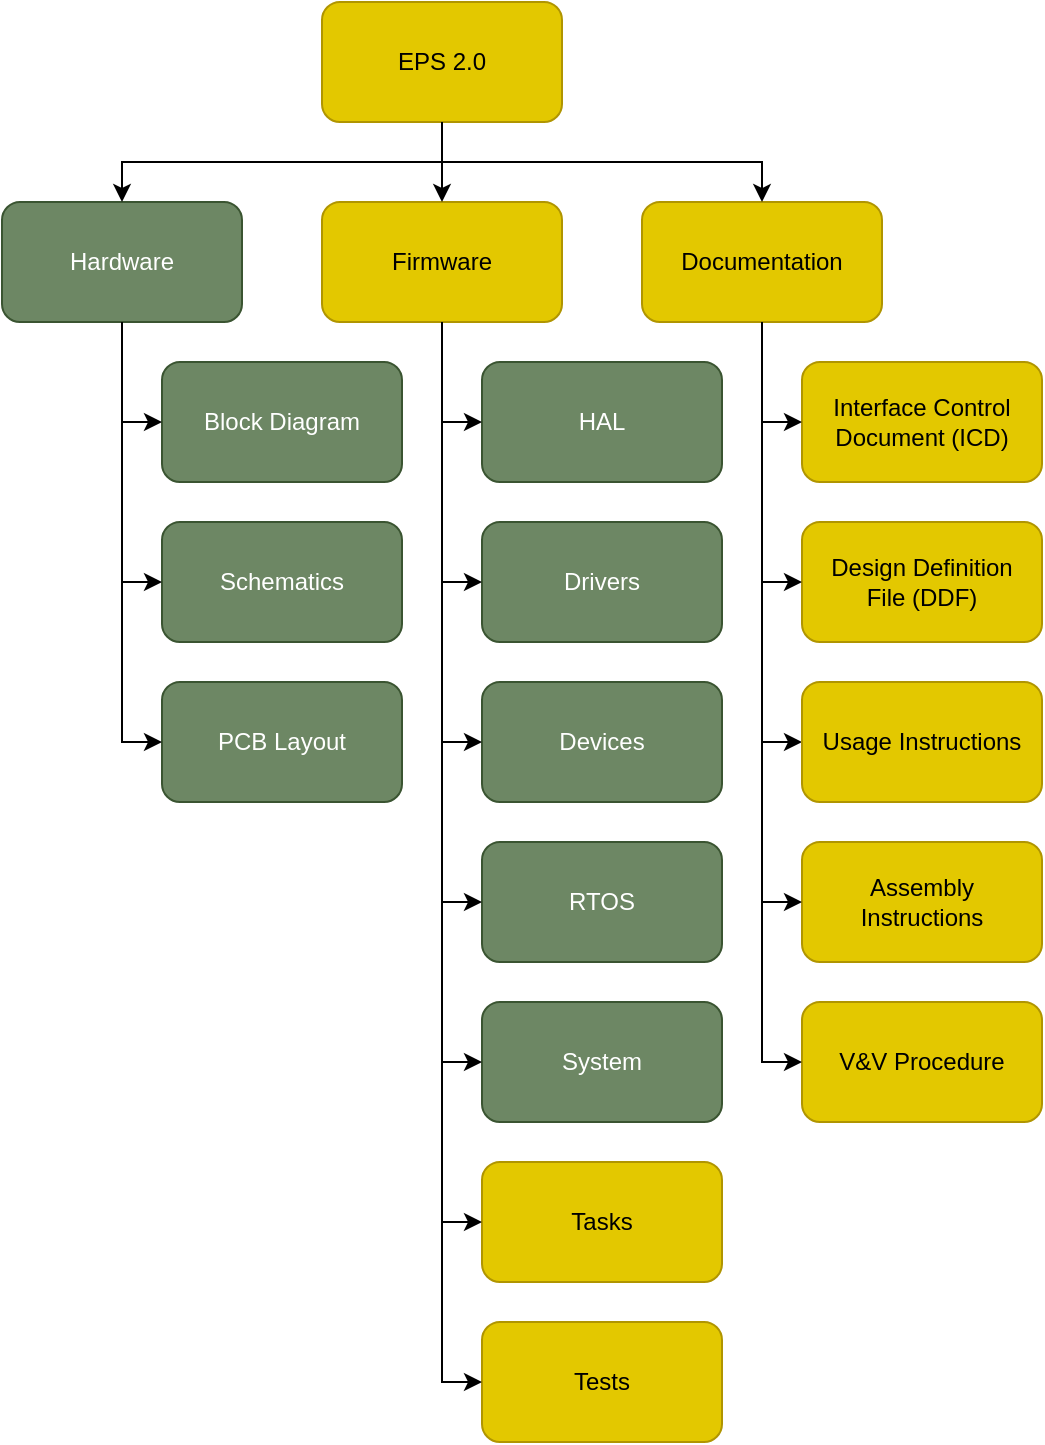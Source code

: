 <mxfile version="20.5.1" type="device"><diagram id="4dr5Hj_RP-3o1C2o8Qpe" name="Page-1"><mxGraphModel dx="1173" dy="672" grid="1" gridSize="10" guides="1" tooltips="1" connect="1" arrows="1" fold="1" page="1" pageScale="1" pageWidth="3300" pageHeight="2339" math="0" shadow="0"><root><mxCell id="0"/><mxCell id="1" parent="0"/><mxCell id="I_dsRKIhCdTK2f9Yp5_z-2" value="EPS 2.0" style="rounded=1;whiteSpace=wrap;html=1;fillColor=#e3c800;fontColor=#000000;strokeColor=#B09500;" parent="1" vertex="1"><mxGeometry x="280" y="300" width="120" height="60" as="geometry"/></mxCell><mxCell id="I_dsRKIhCdTK2f9Yp5_z-3" value="Hardware" style="rounded=1;whiteSpace=wrap;html=1;fillColor=#6d8764;fontColor=#ffffff;strokeColor=#3A5431;" parent="1" vertex="1"><mxGeometry x="120" y="400" width="120" height="60" as="geometry"/></mxCell><mxCell id="I_dsRKIhCdTK2f9Yp5_z-4" value="Firmware" style="rounded=1;whiteSpace=wrap;html=1;fillColor=#e3c800;fontColor=#000000;strokeColor=#B09500;" parent="1" vertex="1"><mxGeometry x="280" y="400" width="120" height="60" as="geometry"/></mxCell><mxCell id="I_dsRKIhCdTK2f9Yp5_z-5" value="Documentation" style="rounded=1;whiteSpace=wrap;html=1;fillColor=#e3c800;fontColor=#000000;strokeColor=#B09500;" parent="1" vertex="1"><mxGeometry x="440" y="400" width="120" height="60" as="geometry"/></mxCell><mxCell id="I_dsRKIhCdTK2f9Yp5_z-9" value="" style="endArrow=classic;html=1;rounded=0;exitX=0.5;exitY=1;exitDx=0;exitDy=0;entryX=0.5;entryY=0;entryDx=0;entryDy=0;" parent="1" source="I_dsRKIhCdTK2f9Yp5_z-2" target="I_dsRKIhCdTK2f9Yp5_z-4" edge="1"><mxGeometry width="50" height="50" relative="1" as="geometry"><mxPoint x="510" y="360" as="sourcePoint"/><mxPoint x="560" y="310" as="targetPoint"/></mxGeometry></mxCell><mxCell id="I_dsRKIhCdTK2f9Yp5_z-10" value="" style="endArrow=classic;html=1;rounded=0;entryX=0.5;entryY=0;entryDx=0;entryDy=0;exitX=0.5;exitY=1;exitDx=0;exitDy=0;" parent="1" source="I_dsRKIhCdTK2f9Yp5_z-2" target="I_dsRKIhCdTK2f9Yp5_z-3" edge="1"><mxGeometry width="50" height="50" relative="1" as="geometry"><mxPoint x="500" y="380" as="sourcePoint"/><mxPoint x="550" y="330" as="targetPoint"/><Array as="points"><mxPoint x="340" y="380"/><mxPoint x="180" y="380"/></Array></mxGeometry></mxCell><mxCell id="I_dsRKIhCdTK2f9Yp5_z-11" value="" style="endArrow=classic;html=1;rounded=0;exitX=0.5;exitY=1;exitDx=0;exitDy=0;entryX=0.5;entryY=0;entryDx=0;entryDy=0;" parent="1" source="I_dsRKIhCdTK2f9Yp5_z-2" target="I_dsRKIhCdTK2f9Yp5_z-5" edge="1"><mxGeometry width="50" height="50" relative="1" as="geometry"><mxPoint x="580" y="360" as="sourcePoint"/><mxPoint x="630" y="310" as="targetPoint"/><Array as="points"><mxPoint x="340" y="380"/><mxPoint x="500" y="380"/></Array></mxGeometry></mxCell><mxCell id="gBIr1H4oYNi3r7a7pDzt-1" value="Interface Control&lt;br&gt;Document (ICD)" style="rounded=1;whiteSpace=wrap;html=1;fillColor=#e3c800;fontColor=#000000;strokeColor=#B09500;" parent="1" vertex="1"><mxGeometry x="520" y="480" width="120" height="60" as="geometry"/></mxCell><mxCell id="gBIr1H4oYNi3r7a7pDzt-2" value="Design Definition&lt;br&gt;File (DDF)" style="rounded=1;whiteSpace=wrap;html=1;fillColor=#e3c800;fontColor=#000000;strokeColor=#B09500;" parent="1" vertex="1"><mxGeometry x="520" y="560" width="120" height="60" as="geometry"/></mxCell><mxCell id="gBIr1H4oYNi3r7a7pDzt-3" value="Block Diagram" style="rounded=1;whiteSpace=wrap;html=1;fillColor=#6d8764;fontColor=#ffffff;strokeColor=#3A5431;" parent="1" vertex="1"><mxGeometry x="200" y="480" width="120" height="60" as="geometry"/></mxCell><mxCell id="gBIr1H4oYNi3r7a7pDzt-4" value="Schematics" style="rounded=1;whiteSpace=wrap;html=1;fillColor=#6d8764;fontColor=#ffffff;strokeColor=#3A5431;" parent="1" vertex="1"><mxGeometry x="200" y="560" width="120" height="60" as="geometry"/></mxCell><mxCell id="gBIr1H4oYNi3r7a7pDzt-5" value="PCB Layout" style="rounded=1;whiteSpace=wrap;html=1;fillColor=#6d8764;fontColor=#ffffff;strokeColor=#3A5431;" parent="1" vertex="1"><mxGeometry x="200" y="640" width="120" height="60" as="geometry"/></mxCell><mxCell id="gBIr1H4oYNi3r7a7pDzt-6" value="" style="endArrow=classic;html=1;rounded=0;entryX=0;entryY=0.5;entryDx=0;entryDy=0;exitX=0.5;exitY=1;exitDx=0;exitDy=0;" parent="1" source="I_dsRKIhCdTK2f9Yp5_z-3" target="gBIr1H4oYNi3r7a7pDzt-3" edge="1"><mxGeometry width="50" height="50" relative="1" as="geometry"><mxPoint x="40" y="580" as="sourcePoint"/><mxPoint x="90" y="530" as="targetPoint"/><Array as="points"><mxPoint x="180" y="510"/></Array></mxGeometry></mxCell><mxCell id="gBIr1H4oYNi3r7a7pDzt-7" value="" style="endArrow=classic;html=1;rounded=0;entryX=0;entryY=0.5;entryDx=0;entryDy=0;exitX=0.5;exitY=1;exitDx=0;exitDy=0;" parent="1" source="I_dsRKIhCdTK2f9Yp5_z-3" target="gBIr1H4oYNi3r7a7pDzt-4" edge="1"><mxGeometry width="50" height="50" relative="1" as="geometry"><mxPoint x="70" y="610" as="sourcePoint"/><mxPoint x="120" y="560" as="targetPoint"/><Array as="points"><mxPoint x="180" y="590"/></Array></mxGeometry></mxCell><mxCell id="gBIr1H4oYNi3r7a7pDzt-8" value="" style="endArrow=classic;html=1;rounded=0;entryX=0;entryY=0.5;entryDx=0;entryDy=0;exitX=0.5;exitY=1;exitDx=0;exitDy=0;" parent="1" source="I_dsRKIhCdTK2f9Yp5_z-3" target="gBIr1H4oYNi3r7a7pDzt-5" edge="1"><mxGeometry width="50" height="50" relative="1" as="geometry"><mxPoint x="30" y="690" as="sourcePoint"/><mxPoint x="80" y="640" as="targetPoint"/><Array as="points"><mxPoint x="180" y="670"/></Array></mxGeometry></mxCell><mxCell id="gBIr1H4oYNi3r7a7pDzt-9" value="HAL" style="rounded=1;whiteSpace=wrap;html=1;fillColor=#6d8764;fontColor=#ffffff;strokeColor=#3A5431;" parent="1" vertex="1"><mxGeometry x="360" y="480" width="120" height="60" as="geometry"/></mxCell><mxCell id="gBIr1H4oYNi3r7a7pDzt-10" value="Drivers" style="rounded=1;whiteSpace=wrap;html=1;fillColor=#6D8764;fontColor=#FFFFFF;strokeColor=#3A5431;" parent="1" vertex="1"><mxGeometry x="360" y="560" width="120" height="60" as="geometry"/></mxCell><mxCell id="gBIr1H4oYNi3r7a7pDzt-11" value="Devices" style="rounded=1;whiteSpace=wrap;html=1;fillColor=#6D8764;fontColor=#FFFFFF;strokeColor=#3A5431;" parent="1" vertex="1"><mxGeometry x="360" y="640" width="120" height="60" as="geometry"/></mxCell><mxCell id="gBIr1H4oYNi3r7a7pDzt-12" value="RTOS" style="rounded=1;whiteSpace=wrap;html=1;fillColor=#6d8764;fontColor=#ffffff;strokeColor=#3A5431;" parent="1" vertex="1"><mxGeometry x="360" y="720" width="120" height="60" as="geometry"/></mxCell><mxCell id="gBIr1H4oYNi3r7a7pDzt-13" value="System" style="rounded=1;whiteSpace=wrap;html=1;fillColor=#6d8764;fontColor=#ffffff;strokeColor=#3A5431;" parent="1" vertex="1"><mxGeometry x="360" y="800" width="120" height="60" as="geometry"/></mxCell><mxCell id="gBIr1H4oYNi3r7a7pDzt-14" value="Tasks" style="rounded=1;whiteSpace=wrap;html=1;fillColor=#e3c800;fontColor=#000000;strokeColor=#B09500;" parent="1" vertex="1"><mxGeometry x="360" y="880" width="120" height="60" as="geometry"/></mxCell><mxCell id="gBIr1H4oYNi3r7a7pDzt-15" value="Tests" style="rounded=1;whiteSpace=wrap;html=1;fillColor=#e3c800;fontColor=#000000;strokeColor=#B09500;" parent="1" vertex="1"><mxGeometry x="360" y="960" width="120" height="60" as="geometry"/></mxCell><mxCell id="gBIr1H4oYNi3r7a7pDzt-16" value="" style="endArrow=classic;html=1;rounded=0;entryX=0;entryY=0.5;entryDx=0;entryDy=0;exitX=0.5;exitY=1;exitDx=0;exitDy=0;" parent="1" edge="1"><mxGeometry width="50" height="50" relative="1" as="geometry"><mxPoint x="340" y="460" as="sourcePoint"/><mxPoint x="360" y="510" as="targetPoint"/><Array as="points"><mxPoint x="340" y="510"/></Array></mxGeometry></mxCell><mxCell id="gBIr1H4oYNi3r7a7pDzt-17" value="" style="endArrow=classic;html=1;rounded=0;entryX=0;entryY=0.5;entryDx=0;entryDy=0;exitX=0.5;exitY=1;exitDx=0;exitDy=0;" parent="1" edge="1"><mxGeometry width="50" height="50" relative="1" as="geometry"><mxPoint x="340" y="460" as="sourcePoint"/><mxPoint x="360" y="590" as="targetPoint"/><Array as="points"><mxPoint x="340" y="590"/></Array></mxGeometry></mxCell><mxCell id="gBIr1H4oYNi3r7a7pDzt-18" value="" style="endArrow=classic;html=1;rounded=0;entryX=0;entryY=0.5;entryDx=0;entryDy=0;exitX=0.5;exitY=1;exitDx=0;exitDy=0;" parent="1" edge="1"><mxGeometry width="50" height="50" relative="1" as="geometry"><mxPoint x="340" y="460" as="sourcePoint"/><mxPoint x="360" y="670" as="targetPoint"/><Array as="points"><mxPoint x="340" y="670"/></Array></mxGeometry></mxCell><mxCell id="gBIr1H4oYNi3r7a7pDzt-19" value="" style="endArrow=classic;html=1;rounded=0;entryX=0;entryY=0.5;entryDx=0;entryDy=0;" parent="1" target="gBIr1H4oYNi3r7a7pDzt-12" edge="1"><mxGeometry width="50" height="50" relative="1" as="geometry"><mxPoint x="340" y="460" as="sourcePoint"/><mxPoint x="260" y="750" as="targetPoint"/><Array as="points"><mxPoint x="340" y="750"/></Array></mxGeometry></mxCell><mxCell id="gBIr1H4oYNi3r7a7pDzt-20" value="" style="endArrow=classic;html=1;rounded=0;entryX=0;entryY=0.5;entryDx=0;entryDy=0;exitX=0.5;exitY=1;exitDx=0;exitDy=0;" parent="1" source="I_dsRKIhCdTK2f9Yp5_z-4" target="gBIr1H4oYNi3r7a7pDzt-13" edge="1"><mxGeometry width="50" height="50" relative="1" as="geometry"><mxPoint x="150" y="800" as="sourcePoint"/><mxPoint x="200" y="750" as="targetPoint"/><Array as="points"><mxPoint x="340" y="830"/></Array></mxGeometry></mxCell><mxCell id="gBIr1H4oYNi3r7a7pDzt-21" value="" style="endArrow=classic;html=1;rounded=0;entryX=0;entryY=0.5;entryDx=0;entryDy=0;exitX=0.5;exitY=1;exitDx=0;exitDy=0;" parent="1" source="I_dsRKIhCdTK2f9Yp5_z-4" target="gBIr1H4oYNi3r7a7pDzt-14" edge="1"><mxGeometry width="50" height="50" relative="1" as="geometry"><mxPoint x="260" y="740" as="sourcePoint"/><mxPoint x="200" y="880" as="targetPoint"/><Array as="points"><mxPoint x="340" y="910"/></Array></mxGeometry></mxCell><mxCell id="gBIr1H4oYNi3r7a7pDzt-22" value="" style="endArrow=classic;html=1;rounded=0;entryX=0;entryY=0.5;entryDx=0;entryDy=0;exitX=0.5;exitY=1;exitDx=0;exitDy=0;" parent="1" source="I_dsRKIhCdTK2f9Yp5_z-4" target="gBIr1H4oYNi3r7a7pDzt-15" edge="1"><mxGeometry width="50" height="50" relative="1" as="geometry"><mxPoint x="220" y="780" as="sourcePoint"/><mxPoint x="190" y="970" as="targetPoint"/><Array as="points"><mxPoint x="340" y="990"/></Array></mxGeometry></mxCell><mxCell id="gBIr1H4oYNi3r7a7pDzt-23" value="" style="endArrow=classic;html=1;rounded=0;exitX=0.5;exitY=1;exitDx=0;exitDy=0;entryX=0;entryY=0.5;entryDx=0;entryDy=0;" parent="1" source="I_dsRKIhCdTK2f9Yp5_z-5" target="gBIr1H4oYNi3r7a7pDzt-1" edge="1"><mxGeometry width="50" height="50" relative="1" as="geometry"><mxPoint x="610" y="480" as="sourcePoint"/><mxPoint x="660" y="430" as="targetPoint"/><Array as="points"><mxPoint x="500" y="510"/></Array></mxGeometry></mxCell><mxCell id="gBIr1H4oYNi3r7a7pDzt-26" value="" style="endArrow=classic;html=1;rounded=0;entryX=0;entryY=0.5;entryDx=0;entryDy=0;exitX=0.5;exitY=1;exitDx=0;exitDy=0;" parent="1" edge="1"><mxGeometry width="50" height="50" relative="1" as="geometry"><mxPoint x="500" y="460" as="sourcePoint"/><mxPoint x="520" y="590" as="targetPoint"/><Array as="points"><mxPoint x="500" y="590"/></Array></mxGeometry></mxCell><mxCell id="gBIr1H4oYNi3r7a7pDzt-27" value="Assembly&lt;br&gt;Instructions" style="rounded=1;whiteSpace=wrap;html=1;fillColor=#E3C800;fontColor=#000000;strokeColor=#B09500;" parent="1" vertex="1"><mxGeometry x="520" y="720" width="120" height="60" as="geometry"/></mxCell><mxCell id="gBIr1H4oYNi3r7a7pDzt-30" value="" style="endArrow=classic;html=1;rounded=0;entryX=0;entryY=0.5;entryDx=0;entryDy=0;exitX=0.5;exitY=1;exitDx=0;exitDy=0;" parent="1" edge="1"><mxGeometry width="50" height="50" relative="1" as="geometry"><mxPoint x="500" y="460" as="sourcePoint"/><mxPoint x="520" y="670" as="targetPoint"/><Array as="points"><mxPoint x="500" y="670"/></Array></mxGeometry></mxCell><mxCell id="gBIr1H4oYNi3r7a7pDzt-31" value="V&amp;amp;V Procedure" style="rounded=1;whiteSpace=wrap;html=1;fillColor=#e3c800;fontColor=#000000;strokeColor=#B09500;" parent="1" vertex="1"><mxGeometry x="520" y="800" width="120" height="60" as="geometry"/></mxCell><mxCell id="gBIr1H4oYNi3r7a7pDzt-32" value="" style="endArrow=classic;html=1;rounded=0;entryX=0;entryY=0.5;entryDx=0;entryDy=0;" parent="1" edge="1"><mxGeometry width="50" height="50" relative="1" as="geometry"><mxPoint x="500" y="460" as="sourcePoint"/><mxPoint x="520" y="750" as="targetPoint"/><Array as="points"><mxPoint x="500" y="750"/></Array></mxGeometry></mxCell><mxCell id="AFAsDcekb4bukutt0bQV-1" value="Usage Instructions" style="rounded=1;whiteSpace=wrap;html=1;fillColor=#e3c800;fontColor=#000000;strokeColor=#B09500;" parent="1" vertex="1"><mxGeometry x="520" y="640" width="120" height="60" as="geometry"/></mxCell><mxCell id="AFAsDcekb4bukutt0bQV-2" value="" style="endArrow=classic;html=1;rounded=0;entryX=0;entryY=0.5;entryDx=0;entryDy=0;exitX=0.5;exitY=1;exitDx=0;exitDy=0;" parent="1" edge="1"><mxGeometry width="50" height="50" relative="1" as="geometry"><mxPoint x="500" y="460" as="sourcePoint"/><mxPoint x="520" y="830" as="targetPoint"/><Array as="points"><mxPoint x="500" y="830"/></Array></mxGeometry></mxCell></root></mxGraphModel></diagram></mxfile>